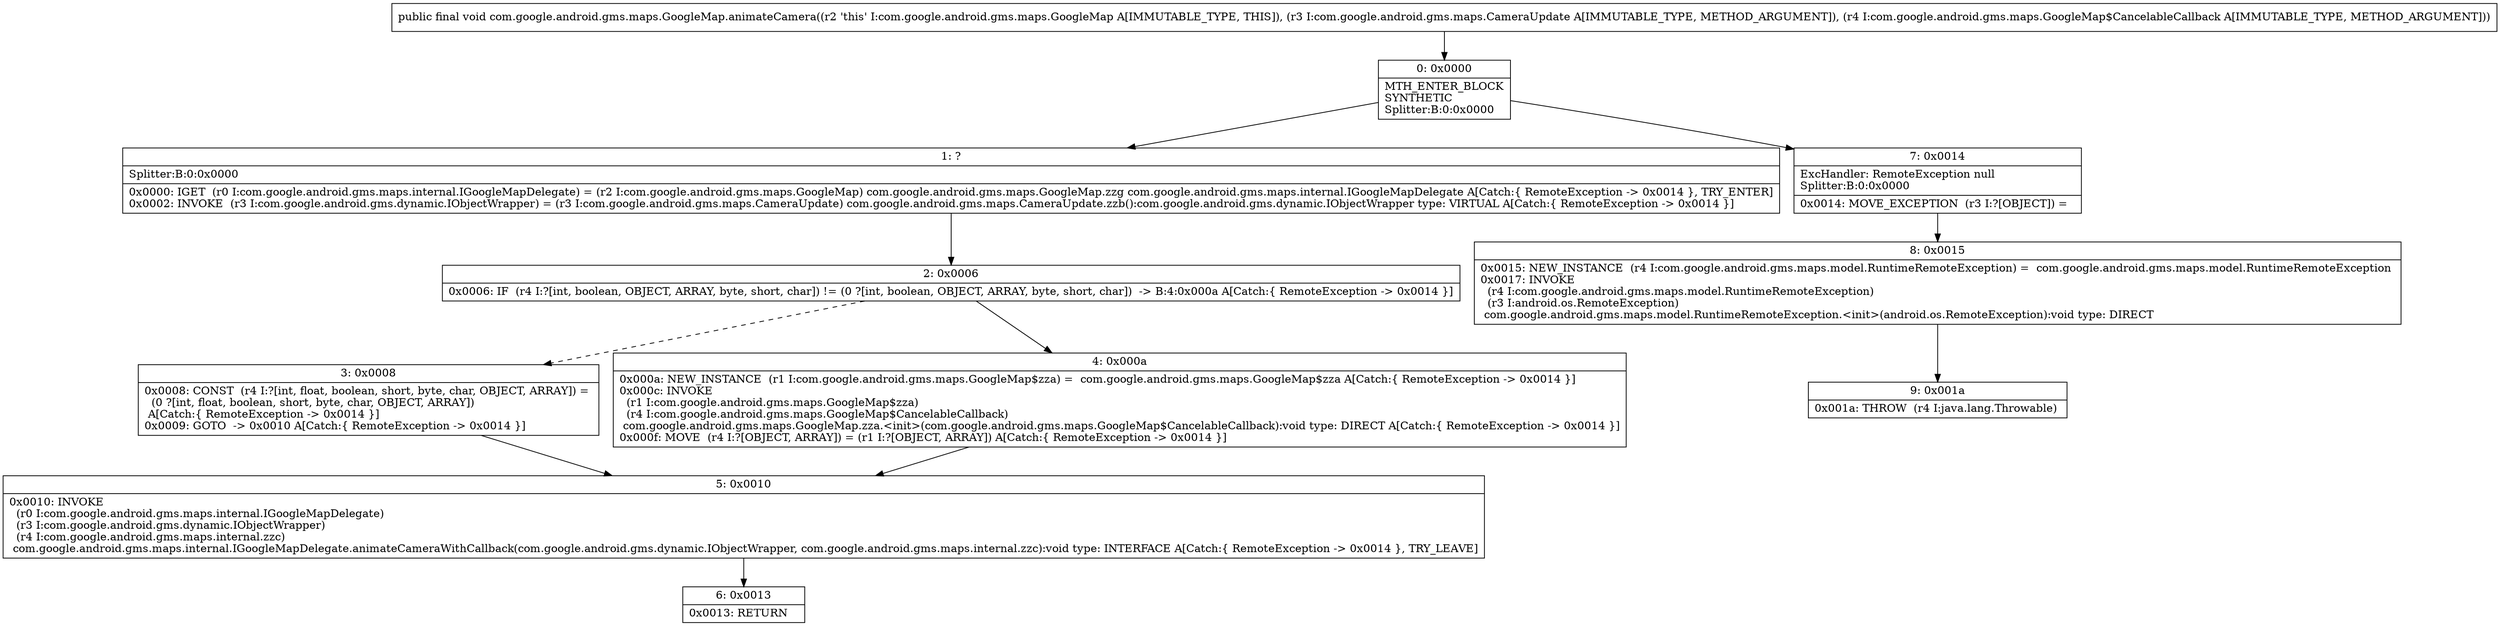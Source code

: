 digraph "CFG forcom.google.android.gms.maps.GoogleMap.animateCamera(Lcom\/google\/android\/gms\/maps\/CameraUpdate;Lcom\/google\/android\/gms\/maps\/GoogleMap$CancelableCallback;)V" {
Node_0 [shape=record,label="{0\:\ 0x0000|MTH_ENTER_BLOCK\lSYNTHETIC\lSplitter:B:0:0x0000\l}"];
Node_1 [shape=record,label="{1\:\ ?|Splitter:B:0:0x0000\l|0x0000: IGET  (r0 I:com.google.android.gms.maps.internal.IGoogleMapDelegate) = (r2 I:com.google.android.gms.maps.GoogleMap) com.google.android.gms.maps.GoogleMap.zzg com.google.android.gms.maps.internal.IGoogleMapDelegate A[Catch:\{ RemoteException \-\> 0x0014 \}, TRY_ENTER]\l0x0002: INVOKE  (r3 I:com.google.android.gms.dynamic.IObjectWrapper) = (r3 I:com.google.android.gms.maps.CameraUpdate) com.google.android.gms.maps.CameraUpdate.zzb():com.google.android.gms.dynamic.IObjectWrapper type: VIRTUAL A[Catch:\{ RemoteException \-\> 0x0014 \}]\l}"];
Node_2 [shape=record,label="{2\:\ 0x0006|0x0006: IF  (r4 I:?[int, boolean, OBJECT, ARRAY, byte, short, char]) != (0 ?[int, boolean, OBJECT, ARRAY, byte, short, char])  \-\> B:4:0x000a A[Catch:\{ RemoteException \-\> 0x0014 \}]\l}"];
Node_3 [shape=record,label="{3\:\ 0x0008|0x0008: CONST  (r4 I:?[int, float, boolean, short, byte, char, OBJECT, ARRAY]) = \l  (0 ?[int, float, boolean, short, byte, char, OBJECT, ARRAY])\l A[Catch:\{ RemoteException \-\> 0x0014 \}]\l0x0009: GOTO  \-\> 0x0010 A[Catch:\{ RemoteException \-\> 0x0014 \}]\l}"];
Node_4 [shape=record,label="{4\:\ 0x000a|0x000a: NEW_INSTANCE  (r1 I:com.google.android.gms.maps.GoogleMap$zza) =  com.google.android.gms.maps.GoogleMap$zza A[Catch:\{ RemoteException \-\> 0x0014 \}]\l0x000c: INVOKE  \l  (r1 I:com.google.android.gms.maps.GoogleMap$zza)\l  (r4 I:com.google.android.gms.maps.GoogleMap$CancelableCallback)\l com.google.android.gms.maps.GoogleMap.zza.\<init\>(com.google.android.gms.maps.GoogleMap$CancelableCallback):void type: DIRECT A[Catch:\{ RemoteException \-\> 0x0014 \}]\l0x000f: MOVE  (r4 I:?[OBJECT, ARRAY]) = (r1 I:?[OBJECT, ARRAY]) A[Catch:\{ RemoteException \-\> 0x0014 \}]\l}"];
Node_5 [shape=record,label="{5\:\ 0x0010|0x0010: INVOKE  \l  (r0 I:com.google.android.gms.maps.internal.IGoogleMapDelegate)\l  (r3 I:com.google.android.gms.dynamic.IObjectWrapper)\l  (r4 I:com.google.android.gms.maps.internal.zzc)\l com.google.android.gms.maps.internal.IGoogleMapDelegate.animateCameraWithCallback(com.google.android.gms.dynamic.IObjectWrapper, com.google.android.gms.maps.internal.zzc):void type: INTERFACE A[Catch:\{ RemoteException \-\> 0x0014 \}, TRY_LEAVE]\l}"];
Node_6 [shape=record,label="{6\:\ 0x0013|0x0013: RETURN   \l}"];
Node_7 [shape=record,label="{7\:\ 0x0014|ExcHandler: RemoteException null\lSplitter:B:0:0x0000\l|0x0014: MOVE_EXCEPTION  (r3 I:?[OBJECT]) =  \l}"];
Node_8 [shape=record,label="{8\:\ 0x0015|0x0015: NEW_INSTANCE  (r4 I:com.google.android.gms.maps.model.RuntimeRemoteException) =  com.google.android.gms.maps.model.RuntimeRemoteException \l0x0017: INVOKE  \l  (r4 I:com.google.android.gms.maps.model.RuntimeRemoteException)\l  (r3 I:android.os.RemoteException)\l com.google.android.gms.maps.model.RuntimeRemoteException.\<init\>(android.os.RemoteException):void type: DIRECT \l}"];
Node_9 [shape=record,label="{9\:\ 0x001a|0x001a: THROW  (r4 I:java.lang.Throwable) \l}"];
MethodNode[shape=record,label="{public final void com.google.android.gms.maps.GoogleMap.animateCamera((r2 'this' I:com.google.android.gms.maps.GoogleMap A[IMMUTABLE_TYPE, THIS]), (r3 I:com.google.android.gms.maps.CameraUpdate A[IMMUTABLE_TYPE, METHOD_ARGUMENT]), (r4 I:com.google.android.gms.maps.GoogleMap$CancelableCallback A[IMMUTABLE_TYPE, METHOD_ARGUMENT])) }"];
MethodNode -> Node_0;
Node_0 -> Node_1;
Node_0 -> Node_7;
Node_1 -> Node_2;
Node_2 -> Node_3[style=dashed];
Node_2 -> Node_4;
Node_3 -> Node_5;
Node_4 -> Node_5;
Node_5 -> Node_6;
Node_7 -> Node_8;
Node_8 -> Node_9;
}

